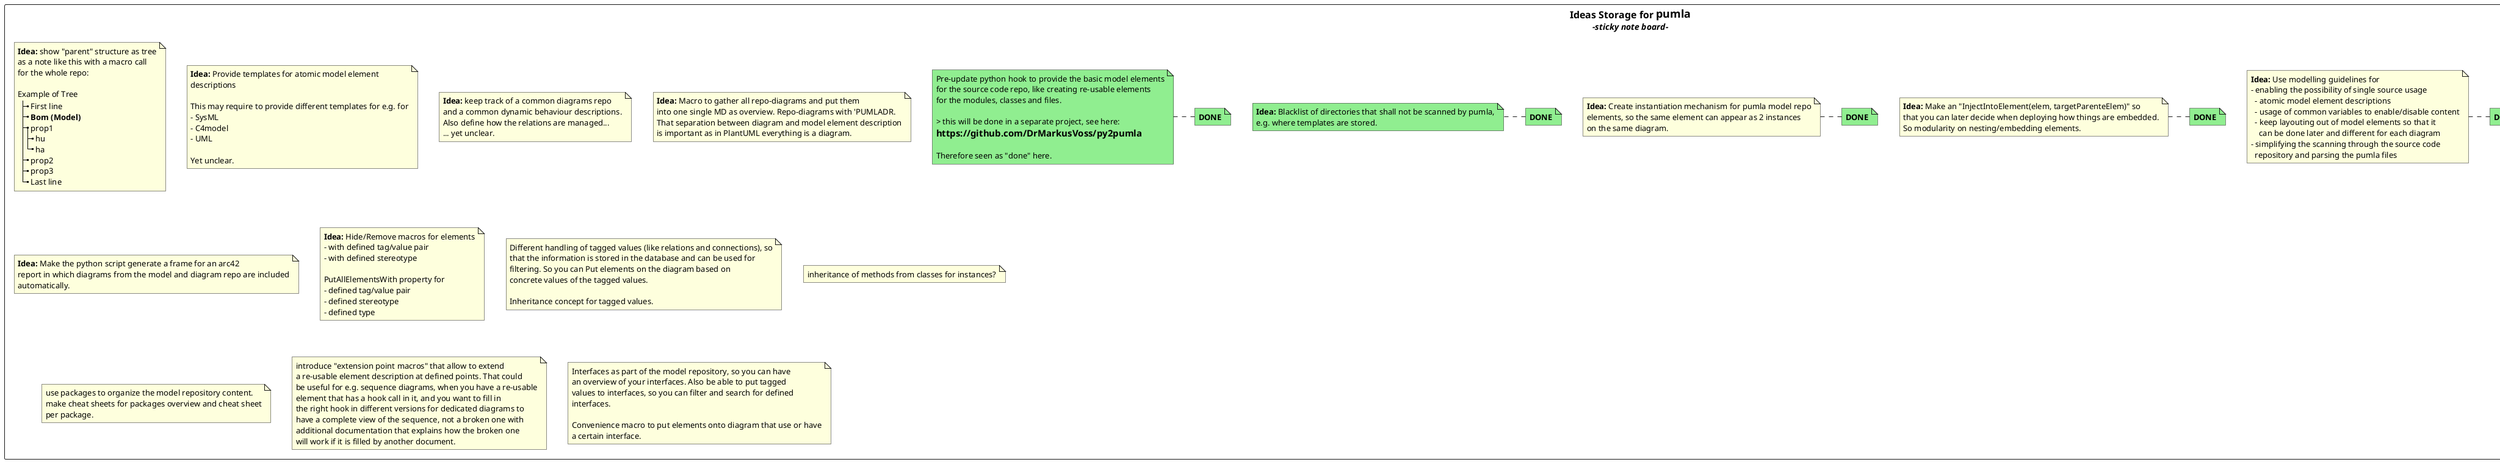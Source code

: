 @startuml



rectangle "== Ideas Storage for **pumla**\n <i>-sticky note board- " {

note as n1
   **Idea:** handle tagged values to model
   elements as a table in a note like this:

  |= Tag |= Value |
  | ElementID | 1A75FE |
  | RelatedUseCaseID | 27A |

  Tagged values with macros like
  done in C4model extension
end note

note right of n1 #back:lightGreen : **DONE**

note as n2
**Idea:** show "parent" structure as tree
as a note like this with a macro call
for the whole repo:

Example of Tree
|_ First line
|_ **Bom (Model)**
|_ prop1
  |_ hu
  |_ ha
|_ prop2
|_ prop3
|_ Last line
end note

note as n3
**Idea**: make a macro to show a list of
elements and their alias as table. That
was the developers and architects can
easily use **pumla** to create themselves
**cheat-sheets**.
end note
note right of n3 #back:lightGreen : **DONE**

note as n4
**Idea:** Use the possibility to read JSON
structures from within .puml files in order
to provide the macros with all information
of the model repository. So the macros
basically read out the JSON puml that holds
the model repository. This JSON puml is
generated by the **pumla** command line
python script that scans and parses the
complete source code repo for pumla files.
end note

note right of n4 #back:lightGreen : **DONE**

note as n5
**Idea:** Use modelling guidelines for
- enabling the possibility of single source usage
  - atomic model element descriptions
  - usage of common variables to enable/disable content
  - keep layouting out of model elements so that it
    can be done later and different for each diagram
- simplifying the scanning through the source code
  repository and parsing the pumla files
end note

note right of n5 #back:lightGreen : **DONE**

note as n6
**Idea:** Provide templates for atomic model element
descriptions

This may require to provide different templates for e.g. for
- SysML
- C4model
- UML

Yet unclear.
end note

note as n7
**Idea:** keep track of a common diagrams repo
and a common dynamic behaviour descriptions.
Also define how the relations are managed...
... yet unclear.
end note

note as n8
**Idea:** Macro to gather all repo-diagrams and put them
into one single MD as overview. Repo-diagrams with 'PUMLADR.
That separation between diagram and model element description
is important as in PlantUML everything is a diagram.
end note

note as n9
**Idea:** Make the python script generate a frame for an arc42
report in which diagrams from the model and diagram repo are included
automatically.
end note

note as n10
**Idea:** Make an "InjectIntoElement(elem, targetParenteElem)" so
that you can later decide when deploying how things are embedded.
So modularity on nesting/embedding elements.
end note

note right of n10 #back:lightGreen : **DONE**

note as n11
**Idea:** Create instantiation mechanism for pumla model repo
elements, so the same element can appear as 2 instances
on the same diagram.
end note
note right of n11 #back:lightGreen : **DONE**

note as n12
**Idea:** Hide/Remove macros for elements
- with defined tag/value pair
- with defined stereotype

PutAllElementsWith property for
- defined tag/value pair
- defined stereotype
- defined type
end note

note as n13 #lightgreen
**Idea:** Blacklist of directories that shall not be scanned by pumla,
e.g. where templates are stored.
end note

note right of n13 #back:lightGreen : **DONE**

note as n14
Different handling of tagged values (like relations and connections), so
that the information is stored in the database and can be used for
filtering. So you can Put elements on the diagram based on
concrete values of the tagged values.

Inheritance concept for tagged values.
end note

note as n15
inheritance of methods from classes for instances?
end note

note as n16 #lightgreen
Pre-update python hook to provide the basic model elements
for the source code repo, like creating re-usable elements
for the modules, classes and files.

> this will be done in a separate project, see here:
== https://github.com/DrMarkusVoss/py2pumla

Therefore seen as "done" here.
end note
note right of n16 #back:lightGreen : **DONE**

note as n17
use packages to organize the model repository content.
make cheat sheets for packages overview and cheat sheet
per package.
end note

note as n18
introduce "extension point macros" that allow to extend
a re-usable element description at defined points. That could
be useful for e.g. sequence diagrams, when you have a re-usable
element that has a hook call in it, and you want to fill in
the right hook in different versions for dedicated diagrams to
have a complete view of the sequence, not a broken one with
additional documentation that explains how the broken one
will work if it is filled by another document.
end note


note as n19
Interfaces as part of the model repository, so you can have
an overview of your interfaces. Also be able to put tagged
values to interfaces, so you can filter and search for defined
interfaces.

Convenience macro to put elements onto diagram that use or have
a certain interface.
end note
}
@enduml
